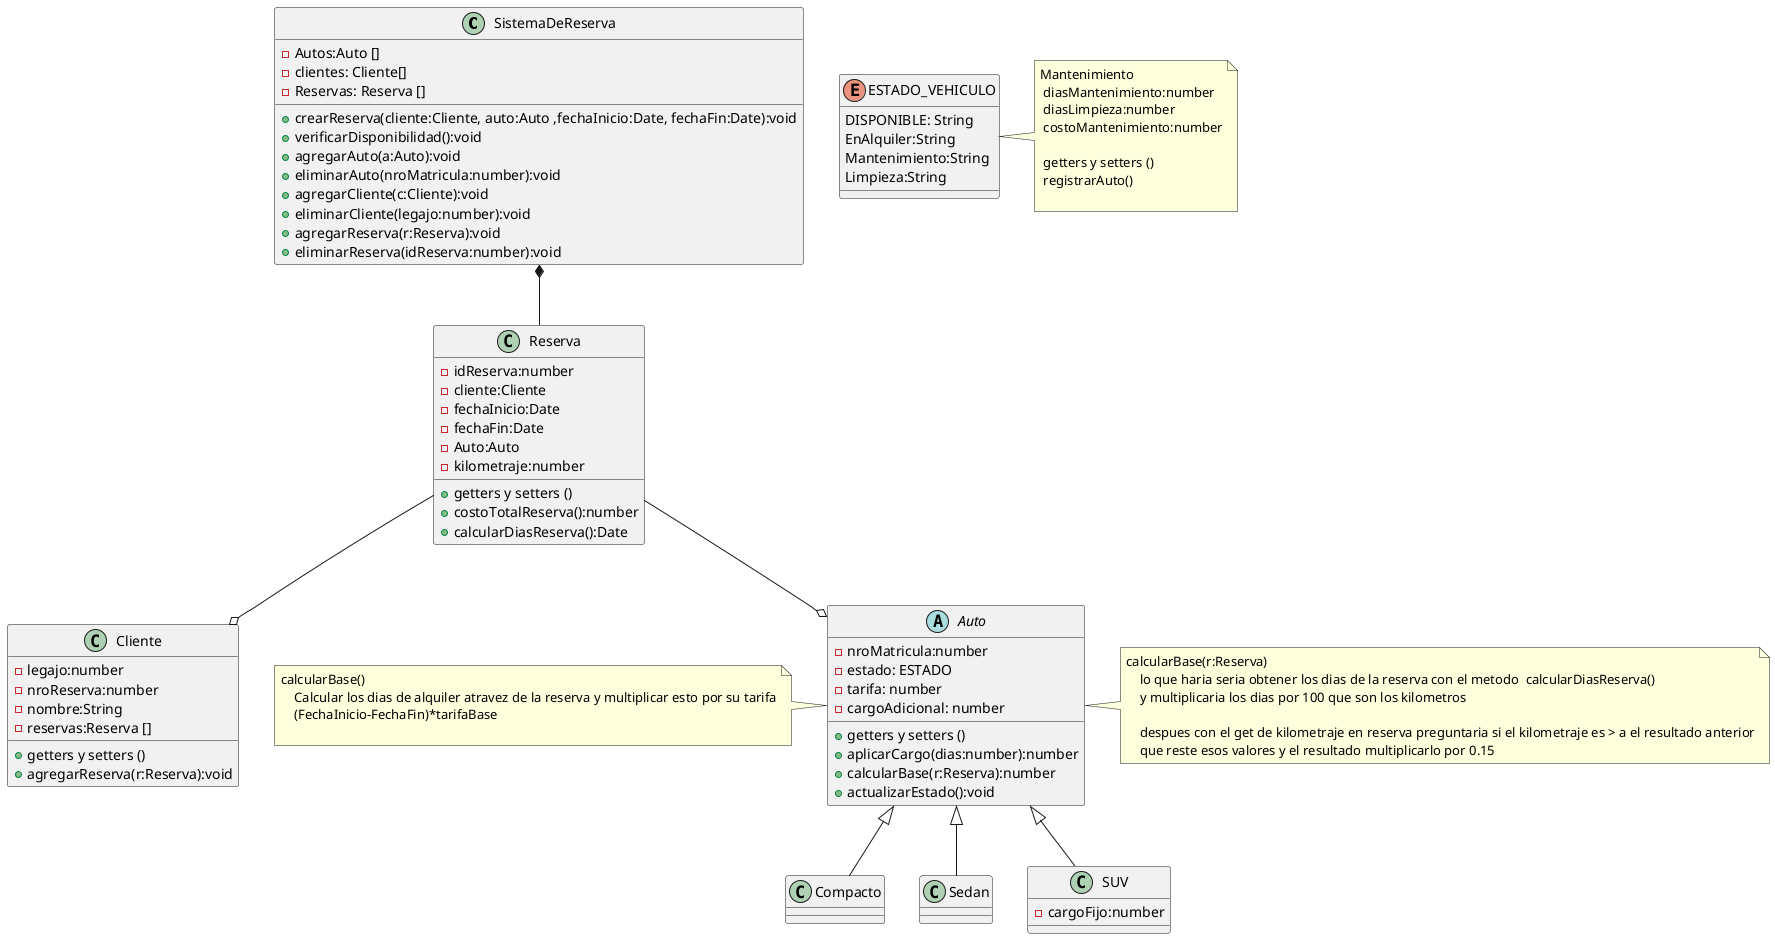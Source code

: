 @startuml TP-Integrador

class SistemaDeReserva{
    - Autos:Auto []
    - clientes: Cliente[]
    - Reservas: Reserva []

    + crearReserva(cliente:Cliente, auto:Auto ,fechaInicio:Date, fechaFin:Date):void
    + verificarDisponibilidad():void
    + agregarAuto(a:Auto):void
    + eliminarAuto(nroMatricula:number):void
    + agregarCliente(c:Cliente):void
    + eliminarCliente(legajo:number):void
    + agregarReserva(r:Reserva):void
    + eliminarReserva(idReserva:number):void
}


class Reserva{
    - idReserva:number
    - cliente:Cliente
    - fechaInicio:Date
    - fechaFin:Date
    - Auto:Auto 
    - kilometraje:number 

    + getters y setters ()
    + costoTotalReserva():number
    + calcularDiasReserva():Date
}


abstract class Auto{
    - nroMatricula:number
    - estado: ESTADO
    - tarifa: number
    - cargoAdicional: number

    + getters y setters ()
    + aplicarCargo(dias:number):number
    + calcularBase(r:Reserva):number
    + actualizarEstado():void
}
class Compacto extends Auto{
}
class Sedan extends Auto{
}

class SUV extends Auto{
    - cargoFijo:number
}

note right of Auto{
    calcularBase(r:Reserva)
        lo que haria seria obtener los dias de la reserva con el metodo  calcularDiasReserva()
        y multiplicaria los dias por 100 que son los kilometros

        despues con el get de kilometraje en reserva preguntaria si el kilometraje es > a el resultado anterior
        que reste esos valores y el resultado multiplicarlo por 0.15
}



note left of Auto{
    calcularBase()
        Calcular los dias de alquiler atravez de la reserva y multiplicar esto por su tarifa
        (FechaInicio-FechaFin)*tarifaBase
    
}


class Cliente{
    - legajo:number
    - nroReserva:number
    - nombre:String
    - reservas:Reserva []

    + getters y setters ()
    + agregarReserva(r:Reserva):void
}

enum ESTADO_VEHICULO{
    DISPONIBLE: String
    EnAlquiler:String
    Mantenimiento:String
    Limpieza:String
}





note right of ESTADO_VEHICULO{
    Mantenimiento
     diasMantenimiento:number
     diasLimpieza:number
     costoMantenimiento:number

     getters y setters ()
     registrarAuto()

}

Reserva --o Auto

Reserva --o Cliente

Reserva -up-* SistemaDeReserva


@enduml